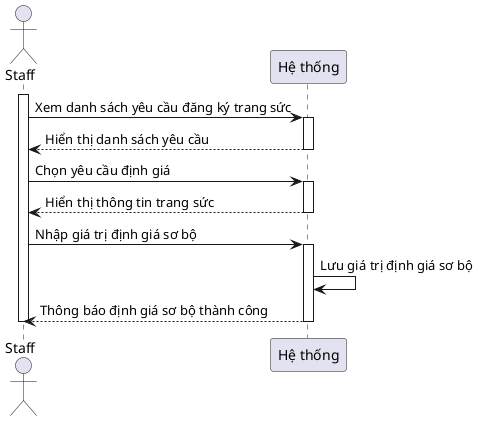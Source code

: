 @startuml   
actor Staff
participant "Hệ thống" as System

activate Staff
Staff -> System: Xem danh sách yêu cầu đăng ký trang sức
activate System
System --> Staff: Hiển thị danh sách yêu cầu
deactivate System
Staff -> System: Chọn yêu cầu định giá
activate System
System --> Staff: Hiển thị thông tin trang sức
deactivate System
Staff -> System: Nhập giá trị định giá sơ bộ
activate System
System -> System: Lưu giá trị định giá sơ bộ
System --> Staff: Thông báo định giá sơ bộ thành công
deactivate System
deactivate Staff
@enduml